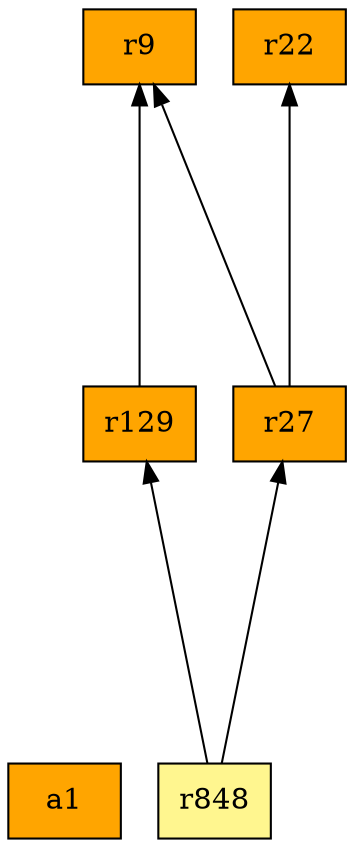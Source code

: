 digraph G {
rankdir=BT;ranksep="2.0";
"a1" [shape=record,fillcolor=orange,style=filled,label="{a1}"];
"r129" [shape=record,fillcolor=orange,style=filled,label="{r129}"];
"r848" [shape=record,fillcolor=khaki1,style=filled,label="{r848}"];
"r22" [shape=record,fillcolor=orange,style=filled,label="{r22}"];
"r9" [shape=record,fillcolor=orange,style=filled,label="{r9}"];
"r27" [shape=record,fillcolor=orange,style=filled,label="{r27}"];
"r129" -> "r9"
"r848" -> "r129"
"r848" -> "r27"
"r27" -> "r9"
"r27" -> "r22"
}